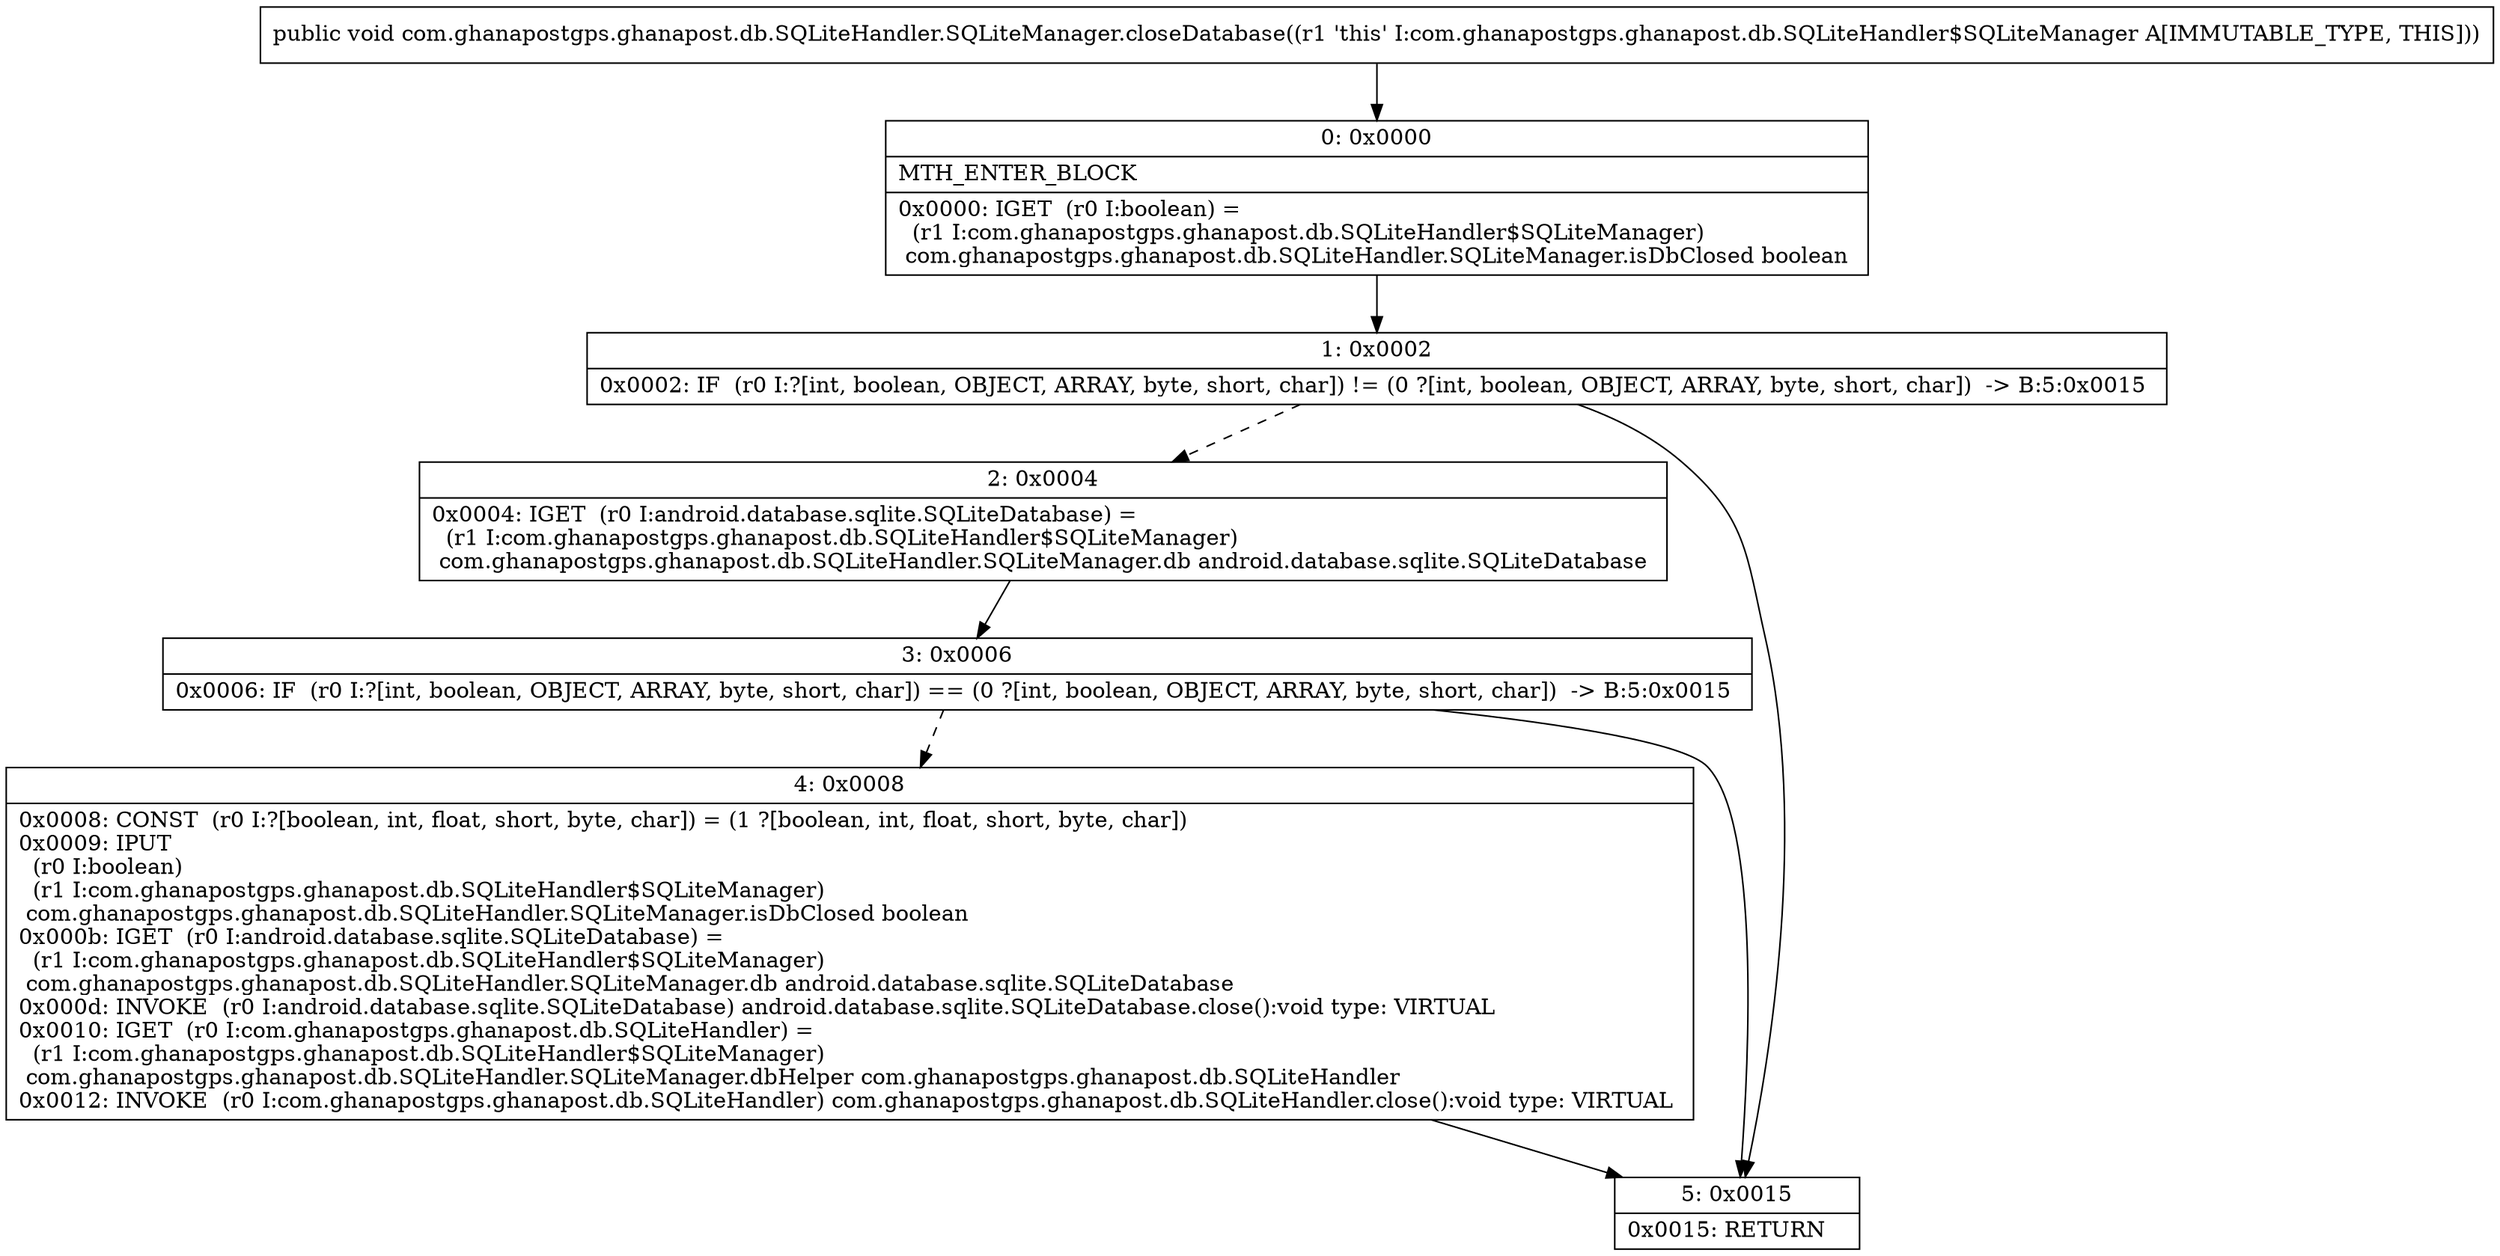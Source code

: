 digraph "CFG forcom.ghanapostgps.ghanapost.db.SQLiteHandler.SQLiteManager.closeDatabase()V" {
Node_0 [shape=record,label="{0\:\ 0x0000|MTH_ENTER_BLOCK\l|0x0000: IGET  (r0 I:boolean) = \l  (r1 I:com.ghanapostgps.ghanapost.db.SQLiteHandler$SQLiteManager)\l com.ghanapostgps.ghanapost.db.SQLiteHandler.SQLiteManager.isDbClosed boolean \l}"];
Node_1 [shape=record,label="{1\:\ 0x0002|0x0002: IF  (r0 I:?[int, boolean, OBJECT, ARRAY, byte, short, char]) != (0 ?[int, boolean, OBJECT, ARRAY, byte, short, char])  \-\> B:5:0x0015 \l}"];
Node_2 [shape=record,label="{2\:\ 0x0004|0x0004: IGET  (r0 I:android.database.sqlite.SQLiteDatabase) = \l  (r1 I:com.ghanapostgps.ghanapost.db.SQLiteHandler$SQLiteManager)\l com.ghanapostgps.ghanapost.db.SQLiteHandler.SQLiteManager.db android.database.sqlite.SQLiteDatabase \l}"];
Node_3 [shape=record,label="{3\:\ 0x0006|0x0006: IF  (r0 I:?[int, boolean, OBJECT, ARRAY, byte, short, char]) == (0 ?[int, boolean, OBJECT, ARRAY, byte, short, char])  \-\> B:5:0x0015 \l}"];
Node_4 [shape=record,label="{4\:\ 0x0008|0x0008: CONST  (r0 I:?[boolean, int, float, short, byte, char]) = (1 ?[boolean, int, float, short, byte, char]) \l0x0009: IPUT  \l  (r0 I:boolean)\l  (r1 I:com.ghanapostgps.ghanapost.db.SQLiteHandler$SQLiteManager)\l com.ghanapostgps.ghanapost.db.SQLiteHandler.SQLiteManager.isDbClosed boolean \l0x000b: IGET  (r0 I:android.database.sqlite.SQLiteDatabase) = \l  (r1 I:com.ghanapostgps.ghanapost.db.SQLiteHandler$SQLiteManager)\l com.ghanapostgps.ghanapost.db.SQLiteHandler.SQLiteManager.db android.database.sqlite.SQLiteDatabase \l0x000d: INVOKE  (r0 I:android.database.sqlite.SQLiteDatabase) android.database.sqlite.SQLiteDatabase.close():void type: VIRTUAL \l0x0010: IGET  (r0 I:com.ghanapostgps.ghanapost.db.SQLiteHandler) = \l  (r1 I:com.ghanapostgps.ghanapost.db.SQLiteHandler$SQLiteManager)\l com.ghanapostgps.ghanapost.db.SQLiteHandler.SQLiteManager.dbHelper com.ghanapostgps.ghanapost.db.SQLiteHandler \l0x0012: INVOKE  (r0 I:com.ghanapostgps.ghanapost.db.SQLiteHandler) com.ghanapostgps.ghanapost.db.SQLiteHandler.close():void type: VIRTUAL \l}"];
Node_5 [shape=record,label="{5\:\ 0x0015|0x0015: RETURN   \l}"];
MethodNode[shape=record,label="{public void com.ghanapostgps.ghanapost.db.SQLiteHandler.SQLiteManager.closeDatabase((r1 'this' I:com.ghanapostgps.ghanapost.db.SQLiteHandler$SQLiteManager A[IMMUTABLE_TYPE, THIS])) }"];
MethodNode -> Node_0;
Node_0 -> Node_1;
Node_1 -> Node_2[style=dashed];
Node_1 -> Node_5;
Node_2 -> Node_3;
Node_3 -> Node_4[style=dashed];
Node_3 -> Node_5;
Node_4 -> Node_5;
}


